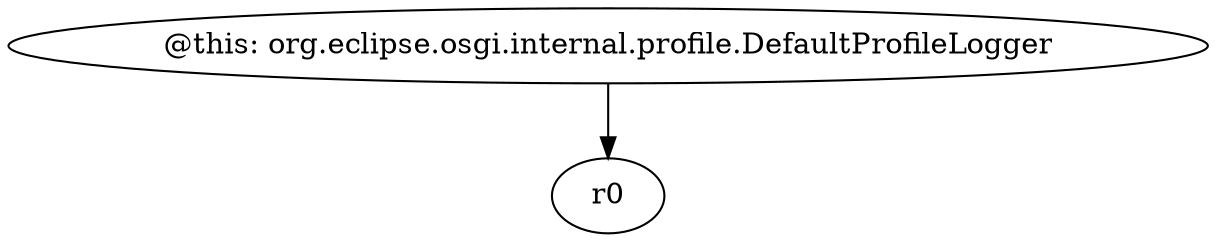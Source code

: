 digraph g {
0[label="@this: org.eclipse.osgi.internal.profile.DefaultProfileLogger"]
1[label="r0"]
0->1[label=""]
}